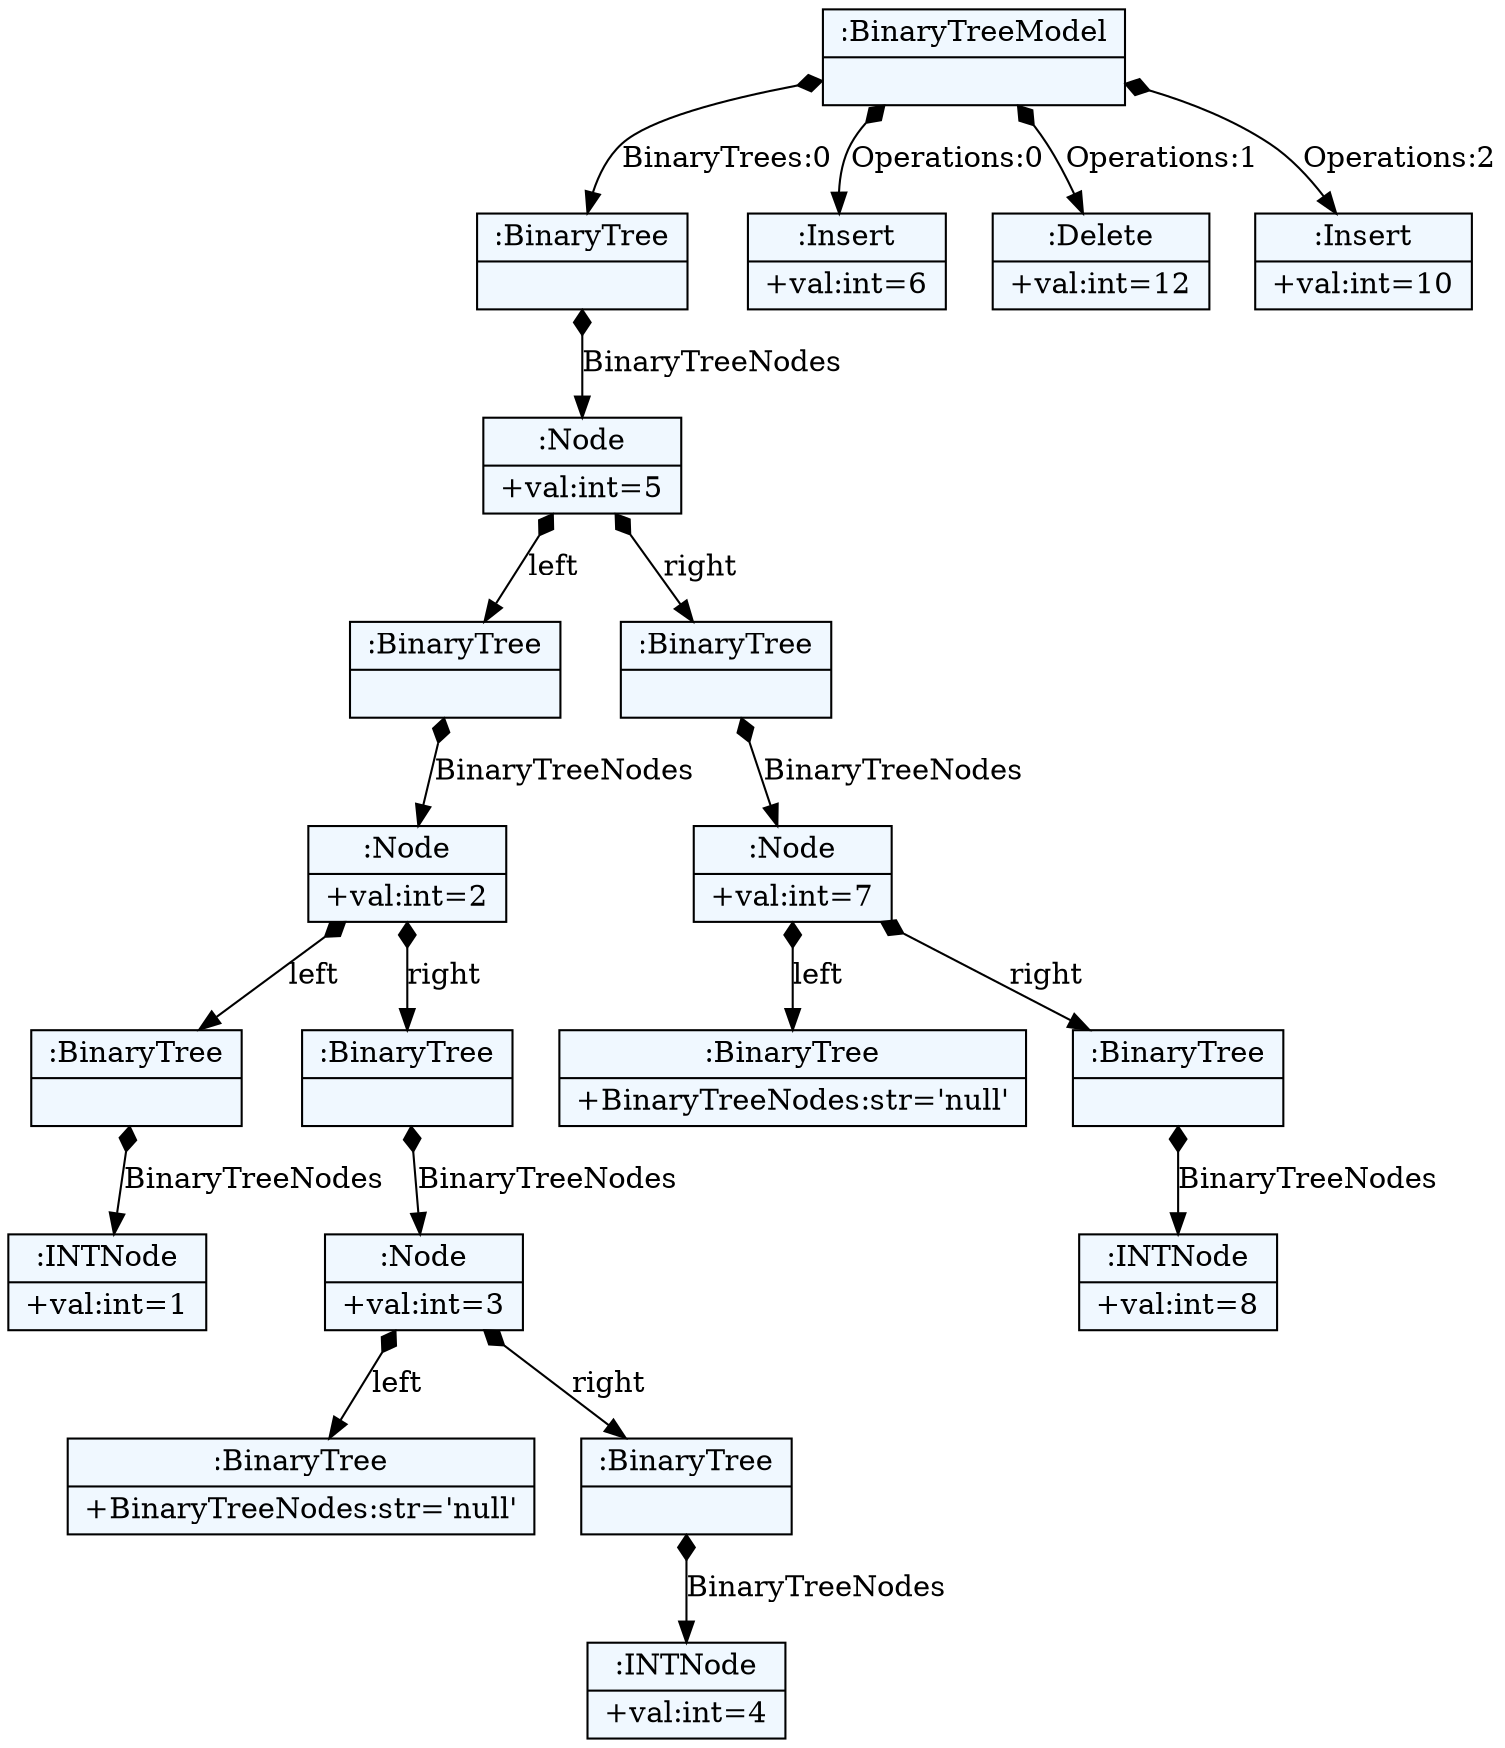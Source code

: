 
    digraph textX {
    fontname = "Bitstream Vera Sans"
    fontsize = 8
    node[
        shape=record,
        style=filled,
        fillcolor=aliceblue
    ]
    nodesep = 0.3
    edge[dir=black,arrowtail=empty]


4700177360 -> 4700177552 [label="BinaryTrees:0" arrowtail=diamond dir=both]
4700177552 -> 4700177744 [label="BinaryTreeNodes" arrowtail=diamond dir=both]
4700177744 -> 4700177888 [label="left" arrowtail=diamond dir=both]
4700177888 -> 4700178032 [label="BinaryTreeNodes" arrowtail=diamond dir=both]
4700178032 -> 4700178176 [label="left" arrowtail=diamond dir=both]
4700178176 -> 4700178320 [label="BinaryTreeNodes" arrowtail=diamond dir=both]
4700178320[label="{:INTNode|+val:int=1\l}"]
4700178176[label="{:BinaryTree|}"]
4700178032 -> 4700178272 [label="right" arrowtail=diamond dir=both]
4700178272 -> 4700178512 [label="BinaryTreeNodes" arrowtail=diamond dir=both]
4700178512 -> 4700178656 [label="left" arrowtail=diamond dir=both]
4700178656[label="{:BinaryTree|+BinaryTreeNodes:str='null'\l}"]
4700178512 -> 4700178752 [label="right" arrowtail=diamond dir=both]
4700178752 -> 4700178896 [label="BinaryTreeNodes" arrowtail=diamond dir=both]
4700178896[label="{:INTNode|+val:int=4\l}"]
4700178752[label="{:BinaryTree|}"]
4700178512[label="{:Node|+val:int=3\l}"]
4700178272[label="{:BinaryTree|}"]
4700178032[label="{:Node|+val:int=2\l}"]
4700177888[label="{:BinaryTree|}"]
4700177744 -> 4700177984 [label="right" arrowtail=diamond dir=both]
4700177984 -> 4700178464 [label="BinaryTreeNodes" arrowtail=diamond dir=both]
4700178464 -> 4700178608 [label="left" arrowtail=diamond dir=both]
4700178608[label="{:BinaryTree|+BinaryTreeNodes:str='null'\l}"]
4700178464 -> 4700178992 [label="right" arrowtail=diamond dir=both]
4700178992 -> 4700179136 [label="BinaryTreeNodes" arrowtail=diamond dir=both]
4700179136[label="{:INTNode|+val:int=8\l}"]
4700178992[label="{:BinaryTree|}"]
4700178464[label="{:Node|+val:int=7\l}"]
4700177984[label="{:BinaryTree|}"]
4700177744[label="{:Node|+val:int=5\l}"]
4700177552[label="{:BinaryTree|}"]
4700177360 -> 4700177840 [label="Operations:0" arrowtail=diamond dir=both]
4700177840[label="{:Insert|+val:int=6\l}"]
4700177360 -> 4700177792 [label="Operations:1" arrowtail=diamond dir=both]
4700177792[label="{:Delete|+val:int=12\l}"]
4700177360 -> 4700178560 [label="Operations:2" arrowtail=diamond dir=both]
4700178560[label="{:Insert|+val:int=10\l}"]
4700177360[label="{:BinaryTreeModel|}"]

}
